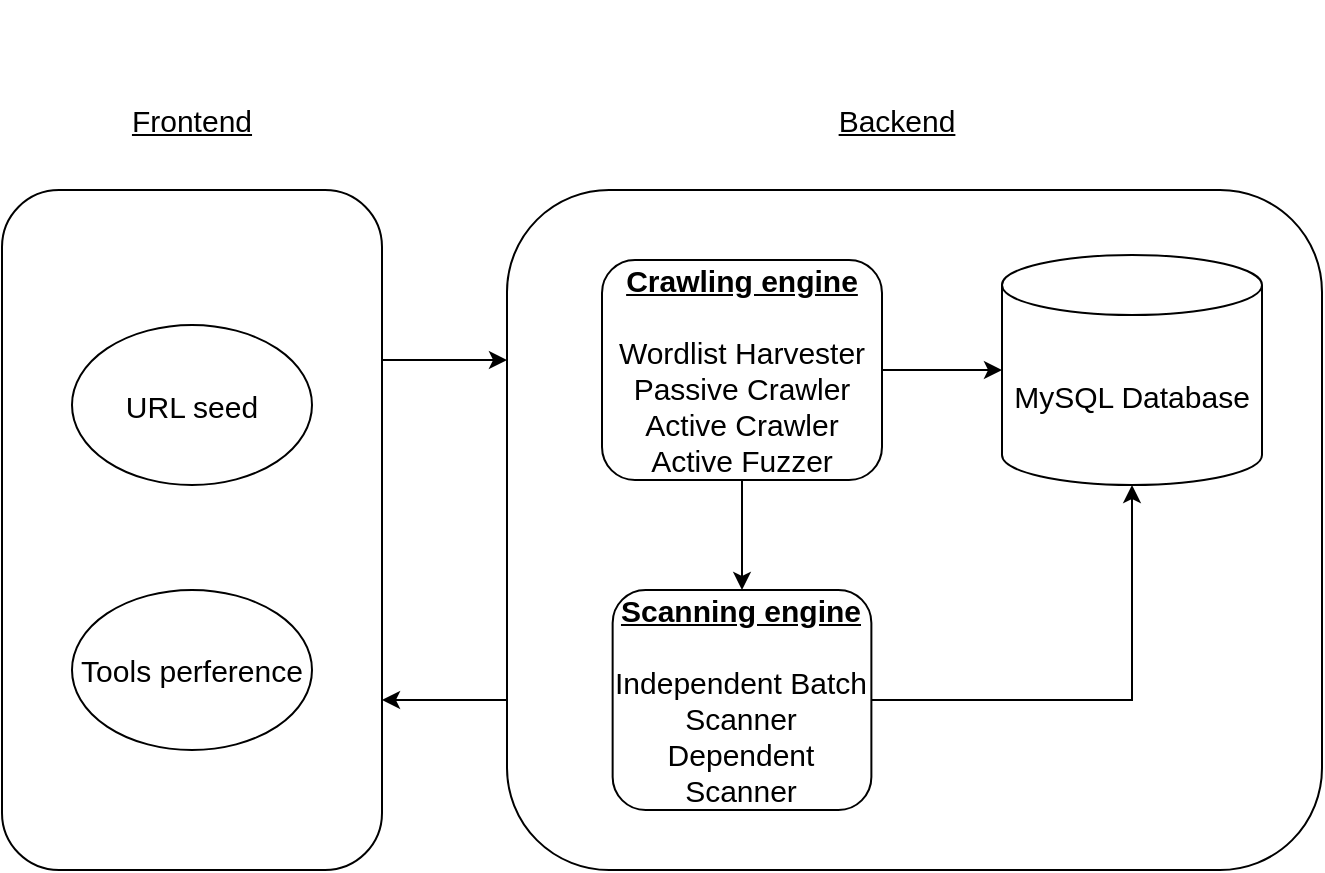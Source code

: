 <mxfile version="14.6.10" type="device"><diagram id="d2hIeS6q8MYUgmwCxXRX" name="Page-1"><mxGraphModel dx="1213" dy="663" grid="1" gridSize="10" guides="1" tooltips="1" connect="1" arrows="1" fold="1" page="1" pageScale="1" pageWidth="1654" pageHeight="2336" math="0" shadow="0"><root><mxCell id="0"/><mxCell id="1" parent="0"/><mxCell id="Hegr6a6ORqUP8MWSJyye-2" style="edgeStyle=orthogonalEdgeStyle;rounded=0;orthogonalLoop=1;jettySize=auto;html=1;exitX=1;exitY=0.25;exitDx=0;exitDy=0;entryX=0;entryY=0.25;entryDx=0;entryDy=0;fontSize=15;" edge="1" parent="1" source="EEDiHjb3Lr1ZZETyiZ2b-15" target="EEDiHjb3Lr1ZZETyiZ2b-16"><mxGeometry relative="1" as="geometry"/></mxCell><mxCell id="EEDiHjb3Lr1ZZETyiZ2b-15" value="" style="rounded=1;whiteSpace=wrap;html=1;fillColor=none;fontSize=15;" parent="1" vertex="1"><mxGeometry x="520" y="270" width="190" height="340" as="geometry"/></mxCell><mxCell id="Hegr6a6ORqUP8MWSJyye-3" style="edgeStyle=orthogonalEdgeStyle;rounded=0;orthogonalLoop=1;jettySize=auto;html=1;exitX=0;exitY=0.75;exitDx=0;exitDy=0;entryX=1;entryY=0.75;entryDx=0;entryDy=0;fontSize=15;" edge="1" parent="1" source="EEDiHjb3Lr1ZZETyiZ2b-16" target="EEDiHjb3Lr1ZZETyiZ2b-15"><mxGeometry relative="1" as="geometry"/></mxCell><mxCell id="EEDiHjb3Lr1ZZETyiZ2b-16" value="" style="rounded=1;whiteSpace=wrap;html=1;fillColor=none;fontSize=15;" parent="1" vertex="1"><mxGeometry x="772.5" y="270" width="407.5" height="340" as="geometry"/></mxCell><mxCell id="Xb_S8RhWuX8mUPFh0Ohl-124" value="MySQL Database" style="shape=cylinder3;whiteSpace=wrap;html=1;boundedLbl=1;backgroundOutline=1;size=15;fontSize=15;" parent="1" vertex="1"><mxGeometry x="1020" y="302.5" width="130" height="115" as="geometry"/></mxCell><mxCell id="EEDiHjb3Lr1ZZETyiZ2b-5" value="URL seed" style="ellipse;whiteSpace=wrap;html=1;fontSize=15;" parent="1" vertex="1"><mxGeometry x="555" y="337.5" width="120" height="80" as="geometry"/></mxCell><mxCell id="EEDiHjb3Lr1ZZETyiZ2b-8" value="Tools perference" style="ellipse;whiteSpace=wrap;html=1;fontSize=15;" parent="1" vertex="1"><mxGeometry x="555" y="470" width="120" height="80" as="geometry"/></mxCell><mxCell id="EEDiHjb3Lr1ZZETyiZ2b-9" value="&lt;font style=&quot;font-size: 15px;&quot;&gt;&lt;u style=&quot;font-size: 15px;&quot;&gt;Frontend&lt;/u&gt;&lt;/font&gt;" style="text;html=1;align=center;verticalAlign=middle;whiteSpace=wrap;rounded=0;fontSize=15;" parent="1" vertex="1"><mxGeometry x="520" y="190" width="190" height="90" as="geometry"/></mxCell><mxCell id="EEDiHjb3Lr1ZZETyiZ2b-12" value="&lt;font style=&quot;font-size: 15px;&quot;&gt;&lt;u style=&quot;font-size: 15px;&quot;&gt;Backend&lt;/u&gt;&lt;/font&gt;" style="text;html=1;align=center;verticalAlign=middle;whiteSpace=wrap;rounded=0;fontSize=15;" parent="1" vertex="1"><mxGeometry x="870" y="175" width="195" height="120" as="geometry"/></mxCell><mxCell id="Hegr6a6ORqUP8MWSJyye-4" style="edgeStyle=orthogonalEdgeStyle;rounded=0;orthogonalLoop=1;jettySize=auto;html=1;entryX=0.5;entryY=1;entryDx=0;entryDy=0;entryPerimeter=0;fontSize=15;" edge="1" parent="1" source="EEDiHjb3Lr1ZZETyiZ2b-38" target="Xb_S8RhWuX8mUPFh0Ohl-124"><mxGeometry relative="1" as="geometry"/></mxCell><mxCell id="EEDiHjb3Lr1ZZETyiZ2b-38" value="&lt;b style=&quot;font-size: 15px;&quot;&gt;&lt;u style=&quot;font-size: 15px;&quot;&gt;Scanning engine&lt;br style=&quot;font-size: 15px;&quot;&gt;&lt;br style=&quot;font-size: 15px;&quot;&gt;&lt;/u&gt;&lt;/b&gt;Independent Batch Scanner&lt;br style=&quot;font-size: 15px;&quot;&gt;Dependent Scanner" style="rounded=1;whiteSpace=wrap;html=1;fontSize=15;" parent="1" vertex="1"><mxGeometry x="825.32" y="470" width="129.37" height="110" as="geometry"/></mxCell><mxCell id="EEDiHjb3Lr1ZZETyiZ2b-48" style="edgeStyle=orthogonalEdgeStyle;rounded=0;orthogonalLoop=1;jettySize=auto;html=1;entryX=0.5;entryY=0;entryDx=0;entryDy=0;fontSize=15;" parent="1" source="EEDiHjb3Lr1ZZETyiZ2b-40" target="EEDiHjb3Lr1ZZETyiZ2b-38" edge="1"><mxGeometry relative="1" as="geometry"><mxPoint x="1185.62" y="610" as="targetPoint"/></mxGeometry></mxCell><mxCell id="Hegr6a6ORqUP8MWSJyye-1" style="edgeStyle=orthogonalEdgeStyle;rounded=0;orthogonalLoop=1;jettySize=auto;html=1;entryX=0;entryY=0.5;entryDx=0;entryDy=0;entryPerimeter=0;fontSize=15;" edge="1" parent="1" source="EEDiHjb3Lr1ZZETyiZ2b-40" target="Xb_S8RhWuX8mUPFh0Ohl-124"><mxGeometry relative="1" as="geometry"/></mxCell><mxCell id="EEDiHjb3Lr1ZZETyiZ2b-40" value="&lt;b style=&quot;font-size: 15px;&quot;&gt;&lt;u style=&quot;font-size: 15px;&quot;&gt;Crawling engine&lt;br style=&quot;font-size: 15px;&quot;&gt;&lt;/u&gt;&lt;/b&gt;&lt;br style=&quot;font-size: 15px;&quot;&gt;&lt;div style=&quot;font-size: 15px;&quot;&gt;Wordlist Harvester&lt;/div&gt;&lt;div style=&quot;font-size: 15px;&quot;&gt;Passive Crawler&lt;/div&gt;&lt;div style=&quot;font-size: 15px;&quot;&gt;Active Crawler&lt;/div&gt;&lt;div style=&quot;font-size: 15px;&quot;&gt;Active Fuzzer&lt;/div&gt;" style="rounded=1;whiteSpace=wrap;html=1;fontSize=15;" parent="1" vertex="1"><mxGeometry x="820" y="305" width="140" height="110" as="geometry"/></mxCell></root></mxGraphModel></diagram></mxfile>